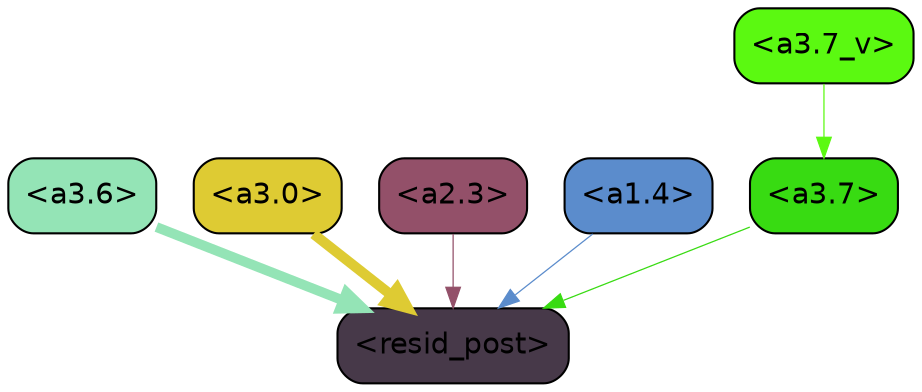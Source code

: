 strict digraph "" {
	graph [bgcolor=transparent,
		layout=dot,
		overlap=false,
		splines=true
	];
	"<a3.7>"	[color=black,
		fillcolor="#38db12",
		fontname=Helvetica,
		shape=box,
		style="filled, rounded"];
	"<resid_post>"	[color=black,
		fillcolor="#473949",
		fontname=Helvetica,
		shape=box,
		style="filled, rounded"];
	"<a3.7>" -> "<resid_post>"	[color="#38db12",
		penwidth=0.6];
	"<a3.6>"	[color=black,
		fillcolor="#94e4b6",
		fontname=Helvetica,
		shape=box,
		style="filled, rounded"];
	"<a3.6>" -> "<resid_post>"	[color="#94e4b6",
		penwidth=4.751612067222595];
	"<a3.0>"	[color=black,
		fillcolor="#decb33",
		fontname=Helvetica,
		shape=box,
		style="filled, rounded"];
	"<a3.0>" -> "<resid_post>"	[color="#decb33",
		penwidth=4.884142994880676];
	"<a2.3>"	[color=black,
		fillcolor="#935069",
		fontname=Helvetica,
		shape=box,
		style="filled, rounded"];
	"<a2.3>" -> "<resid_post>"	[color="#935069",
		penwidth=0.6];
	"<a1.4>"	[color=black,
		fillcolor="#5b8ccc",
		fontname=Helvetica,
		shape=box,
		style="filled, rounded"];
	"<a1.4>" -> "<resid_post>"	[color="#5b8ccc",
		penwidth=0.6];
	"<a3.7_v>"	[color=black,
		fillcolor="#5bf911",
		fontname=Helvetica,
		shape=box,
		style="filled, rounded"];
	"<a3.7_v>" -> "<a3.7>"	[color="#5bf911",
		penwidth=0.6];
}
